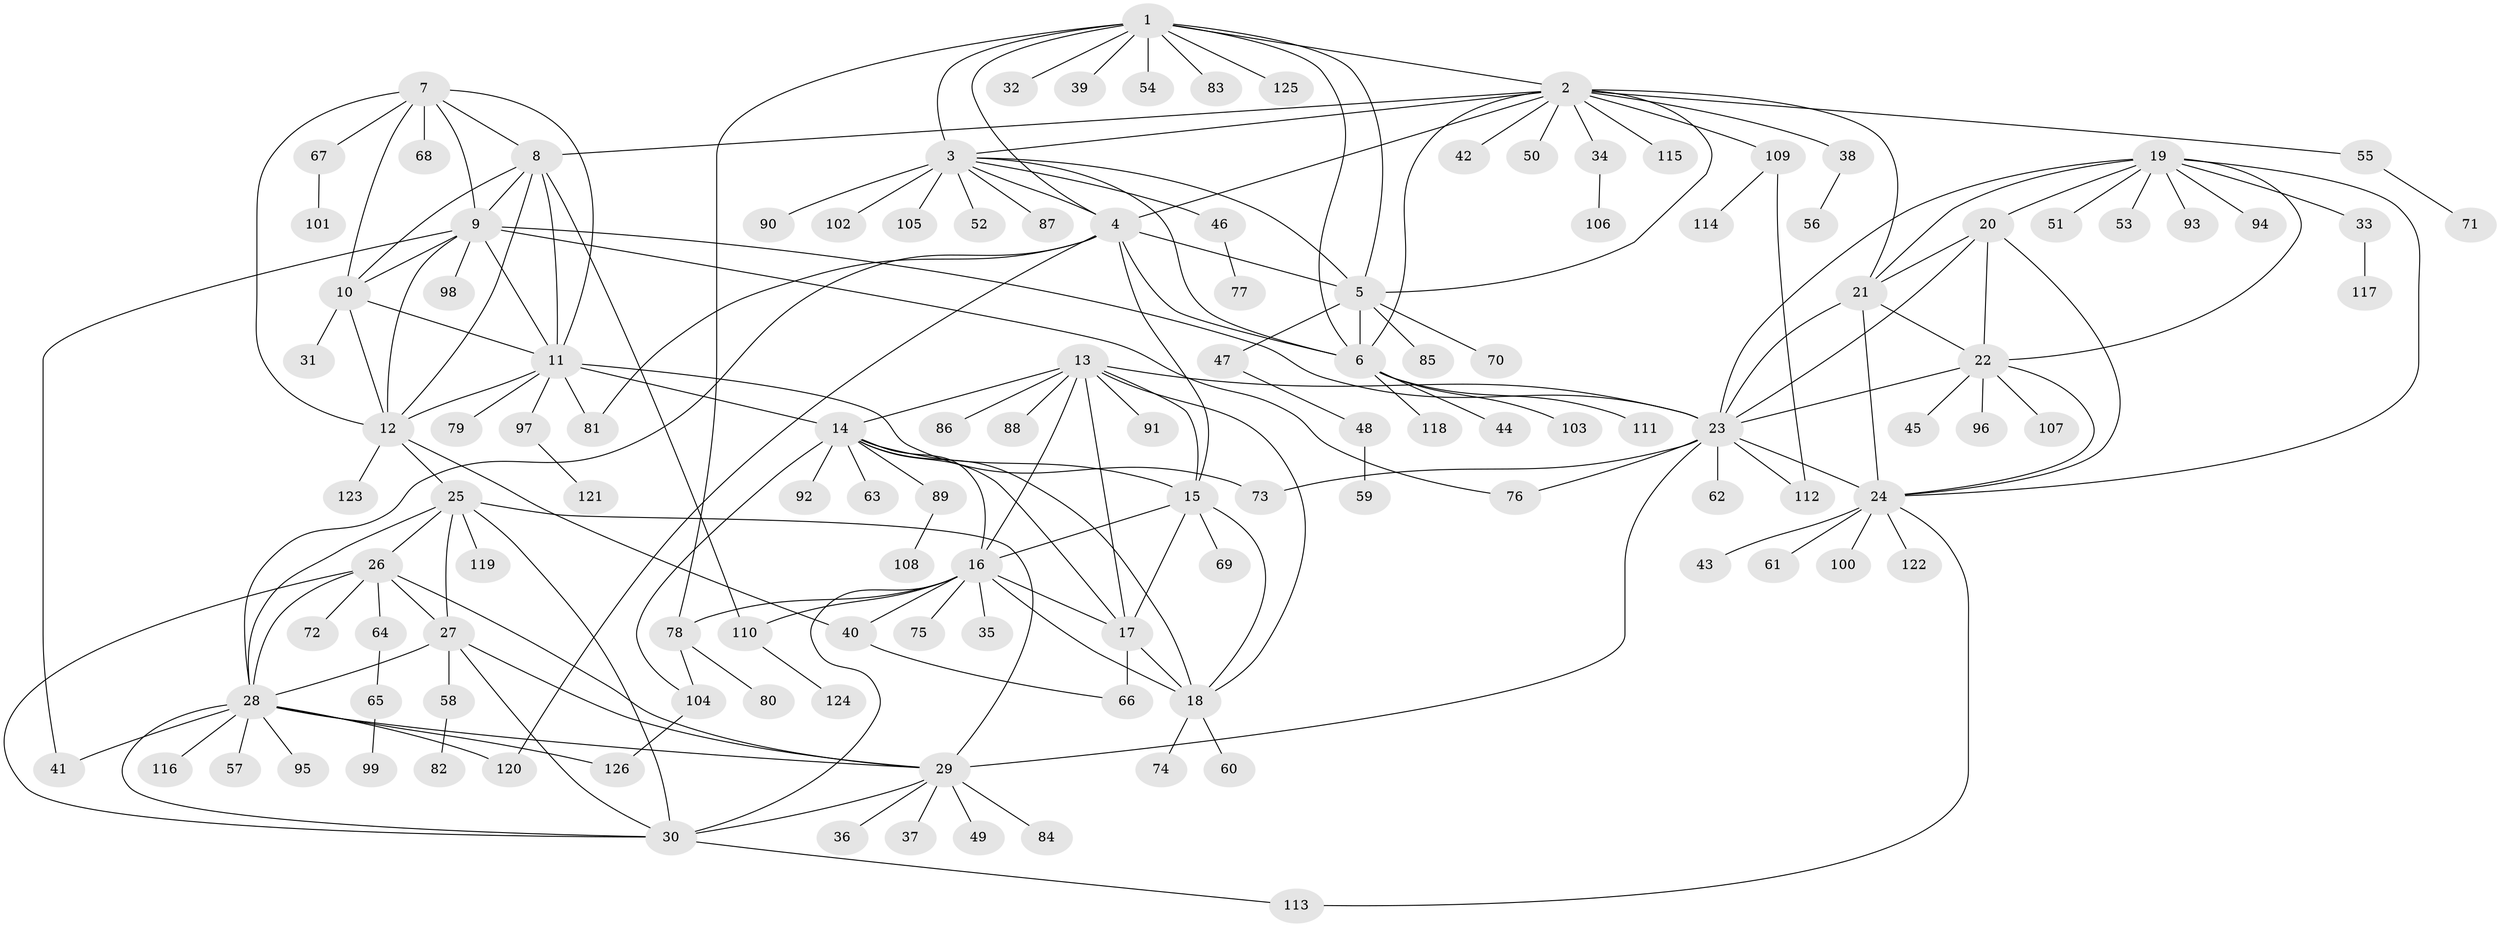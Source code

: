 // coarse degree distribution, {7: 0.022727272727272728, 5: 0.022727272727272728, 11: 0.011363636363636364, 6: 0.03409090909090909, 3: 0.022727272727272728, 12: 0.03409090909090909, 1: 0.7386363636363636, 2: 0.09090909090909091, 25: 0.011363636363636364, 13: 0.011363636363636364}
// Generated by graph-tools (version 1.1) at 2025/57/03/04/25 21:57:55]
// undirected, 126 vertices, 194 edges
graph export_dot {
graph [start="1"]
  node [color=gray90,style=filled];
  1;
  2;
  3;
  4;
  5;
  6;
  7;
  8;
  9;
  10;
  11;
  12;
  13;
  14;
  15;
  16;
  17;
  18;
  19;
  20;
  21;
  22;
  23;
  24;
  25;
  26;
  27;
  28;
  29;
  30;
  31;
  32;
  33;
  34;
  35;
  36;
  37;
  38;
  39;
  40;
  41;
  42;
  43;
  44;
  45;
  46;
  47;
  48;
  49;
  50;
  51;
  52;
  53;
  54;
  55;
  56;
  57;
  58;
  59;
  60;
  61;
  62;
  63;
  64;
  65;
  66;
  67;
  68;
  69;
  70;
  71;
  72;
  73;
  74;
  75;
  76;
  77;
  78;
  79;
  80;
  81;
  82;
  83;
  84;
  85;
  86;
  87;
  88;
  89;
  90;
  91;
  92;
  93;
  94;
  95;
  96;
  97;
  98;
  99;
  100;
  101;
  102;
  103;
  104;
  105;
  106;
  107;
  108;
  109;
  110;
  111;
  112;
  113;
  114;
  115;
  116;
  117;
  118;
  119;
  120;
  121;
  122;
  123;
  124;
  125;
  126;
  1 -- 2;
  1 -- 3;
  1 -- 4;
  1 -- 5;
  1 -- 6;
  1 -- 32;
  1 -- 39;
  1 -- 54;
  1 -- 78;
  1 -- 83;
  1 -- 125;
  2 -- 3;
  2 -- 4;
  2 -- 5;
  2 -- 6;
  2 -- 8;
  2 -- 21;
  2 -- 34;
  2 -- 38;
  2 -- 42;
  2 -- 50;
  2 -- 55;
  2 -- 109;
  2 -- 115;
  3 -- 4;
  3 -- 5;
  3 -- 6;
  3 -- 46;
  3 -- 52;
  3 -- 87;
  3 -- 90;
  3 -- 102;
  3 -- 105;
  4 -- 5;
  4 -- 6;
  4 -- 15;
  4 -- 28;
  4 -- 81;
  4 -- 120;
  5 -- 6;
  5 -- 47;
  5 -- 70;
  5 -- 85;
  6 -- 44;
  6 -- 103;
  6 -- 111;
  6 -- 118;
  7 -- 8;
  7 -- 9;
  7 -- 10;
  7 -- 11;
  7 -- 12;
  7 -- 67;
  7 -- 68;
  8 -- 9;
  8 -- 10;
  8 -- 11;
  8 -- 12;
  8 -- 110;
  9 -- 10;
  9 -- 11;
  9 -- 12;
  9 -- 23;
  9 -- 41;
  9 -- 76;
  9 -- 98;
  10 -- 11;
  10 -- 12;
  10 -- 31;
  11 -- 12;
  11 -- 14;
  11 -- 73;
  11 -- 79;
  11 -- 81;
  11 -- 97;
  12 -- 25;
  12 -- 40;
  12 -- 123;
  13 -- 14;
  13 -- 15;
  13 -- 16;
  13 -- 17;
  13 -- 18;
  13 -- 23;
  13 -- 86;
  13 -- 88;
  13 -- 91;
  14 -- 15;
  14 -- 16;
  14 -- 17;
  14 -- 18;
  14 -- 63;
  14 -- 89;
  14 -- 92;
  14 -- 104;
  15 -- 16;
  15 -- 17;
  15 -- 18;
  15 -- 69;
  16 -- 17;
  16 -- 18;
  16 -- 30;
  16 -- 35;
  16 -- 40;
  16 -- 75;
  16 -- 78;
  16 -- 110;
  17 -- 18;
  17 -- 66;
  18 -- 60;
  18 -- 74;
  19 -- 20;
  19 -- 21;
  19 -- 22;
  19 -- 23;
  19 -- 24;
  19 -- 33;
  19 -- 51;
  19 -- 53;
  19 -- 93;
  19 -- 94;
  20 -- 21;
  20 -- 22;
  20 -- 23;
  20 -- 24;
  21 -- 22;
  21 -- 23;
  21 -- 24;
  22 -- 23;
  22 -- 24;
  22 -- 45;
  22 -- 96;
  22 -- 107;
  23 -- 24;
  23 -- 29;
  23 -- 62;
  23 -- 73;
  23 -- 76;
  23 -- 112;
  24 -- 43;
  24 -- 61;
  24 -- 100;
  24 -- 113;
  24 -- 122;
  25 -- 26;
  25 -- 27;
  25 -- 28;
  25 -- 29;
  25 -- 30;
  25 -- 119;
  26 -- 27;
  26 -- 28;
  26 -- 29;
  26 -- 30;
  26 -- 64;
  26 -- 72;
  27 -- 28;
  27 -- 29;
  27 -- 30;
  27 -- 58;
  28 -- 29;
  28 -- 30;
  28 -- 41;
  28 -- 57;
  28 -- 95;
  28 -- 116;
  28 -- 120;
  28 -- 126;
  29 -- 30;
  29 -- 36;
  29 -- 37;
  29 -- 49;
  29 -- 84;
  30 -- 113;
  33 -- 117;
  34 -- 106;
  38 -- 56;
  40 -- 66;
  46 -- 77;
  47 -- 48;
  48 -- 59;
  55 -- 71;
  58 -- 82;
  64 -- 65;
  65 -- 99;
  67 -- 101;
  78 -- 80;
  78 -- 104;
  89 -- 108;
  97 -- 121;
  104 -- 126;
  109 -- 112;
  109 -- 114;
  110 -- 124;
}
